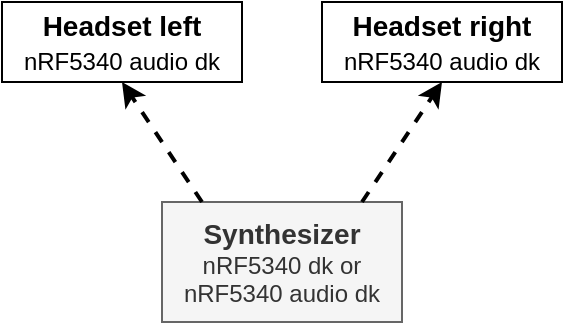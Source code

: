 <mxfile version="20.8.3" type="github">
  <diagram id="SZc83_MyZ55cI5UaisjV" name="Page-1">
    <mxGraphModel dx="758" dy="553" grid="1" gridSize="10" guides="1" tooltips="1" connect="1" arrows="1" fold="1" page="1" pageScale="1" pageWidth="850" pageHeight="1100" math="0" shadow="0">
      <root>
        <mxCell id="0" />
        <mxCell id="1" parent="0" />
        <mxCell id="zaWjKZagfPh_9oE9kp7t-2" value="&lt;b&gt;&lt;font style=&quot;font-size: 14px;&quot;&gt;Synthesizer&lt;/font&gt;&lt;/b&gt;&lt;br&gt;nRF5340 dk or nRF5340 audio dk" style="rounded=0;whiteSpace=wrap;html=1;fillColor=#f5f5f5;strokeColor=#666666;fontColor=#333333;" vertex="1" parent="1">
          <mxGeometry x="320" y="180" width="120" height="60" as="geometry" />
        </mxCell>
        <mxCell id="zaWjKZagfPh_9oE9kp7t-3" value="&lt;b&gt;Headset right&lt;/b&gt;&lt;br&gt;&lt;font style=&quot;font-size: 12px;&quot;&gt;nRF5340 audio dk&lt;/font&gt;" style="rounded=0;whiteSpace=wrap;html=1;fontSize=14;" vertex="1" parent="1">
          <mxGeometry x="400" y="80" width="120" height="40" as="geometry" />
        </mxCell>
        <mxCell id="zaWjKZagfPh_9oE9kp7t-4" value="&lt;b&gt;Headset left&lt;/b&gt;&lt;br&gt;&lt;font style=&quot;font-size: 12px;&quot;&gt;nRF5340 audio dk&lt;/font&gt;" style="rounded=0;whiteSpace=wrap;html=1;fontSize=14;" vertex="1" parent="1">
          <mxGeometry x="240" y="80" width="120" height="40" as="geometry" />
        </mxCell>
        <mxCell id="zaWjKZagfPh_9oE9kp7t-5" value="" style="endArrow=classic;html=1;rounded=0;fontSize=12;entryX=0.5;entryY=1;entryDx=0;entryDy=0;dashed=1;strokeWidth=2;" edge="1" parent="1" target="zaWjKZagfPh_9oE9kp7t-4">
          <mxGeometry width="50" height="50" relative="1" as="geometry">
            <mxPoint x="340" y="180" as="sourcePoint" />
            <mxPoint x="390" y="130" as="targetPoint" />
          </mxGeometry>
        </mxCell>
        <mxCell id="zaWjKZagfPh_9oE9kp7t-6" value="" style="endArrow=classic;html=1;rounded=0;fontSize=12;entryX=0.5;entryY=1;entryDx=0;entryDy=0;strokeWidth=2;dashed=1;" edge="1" parent="1" target="zaWjKZagfPh_9oE9kp7t-3">
          <mxGeometry width="50" height="50" relative="1" as="geometry">
            <mxPoint x="420" y="180" as="sourcePoint" />
            <mxPoint x="470" y="130" as="targetPoint" />
          </mxGeometry>
        </mxCell>
      </root>
    </mxGraphModel>
  </diagram>
</mxfile>
